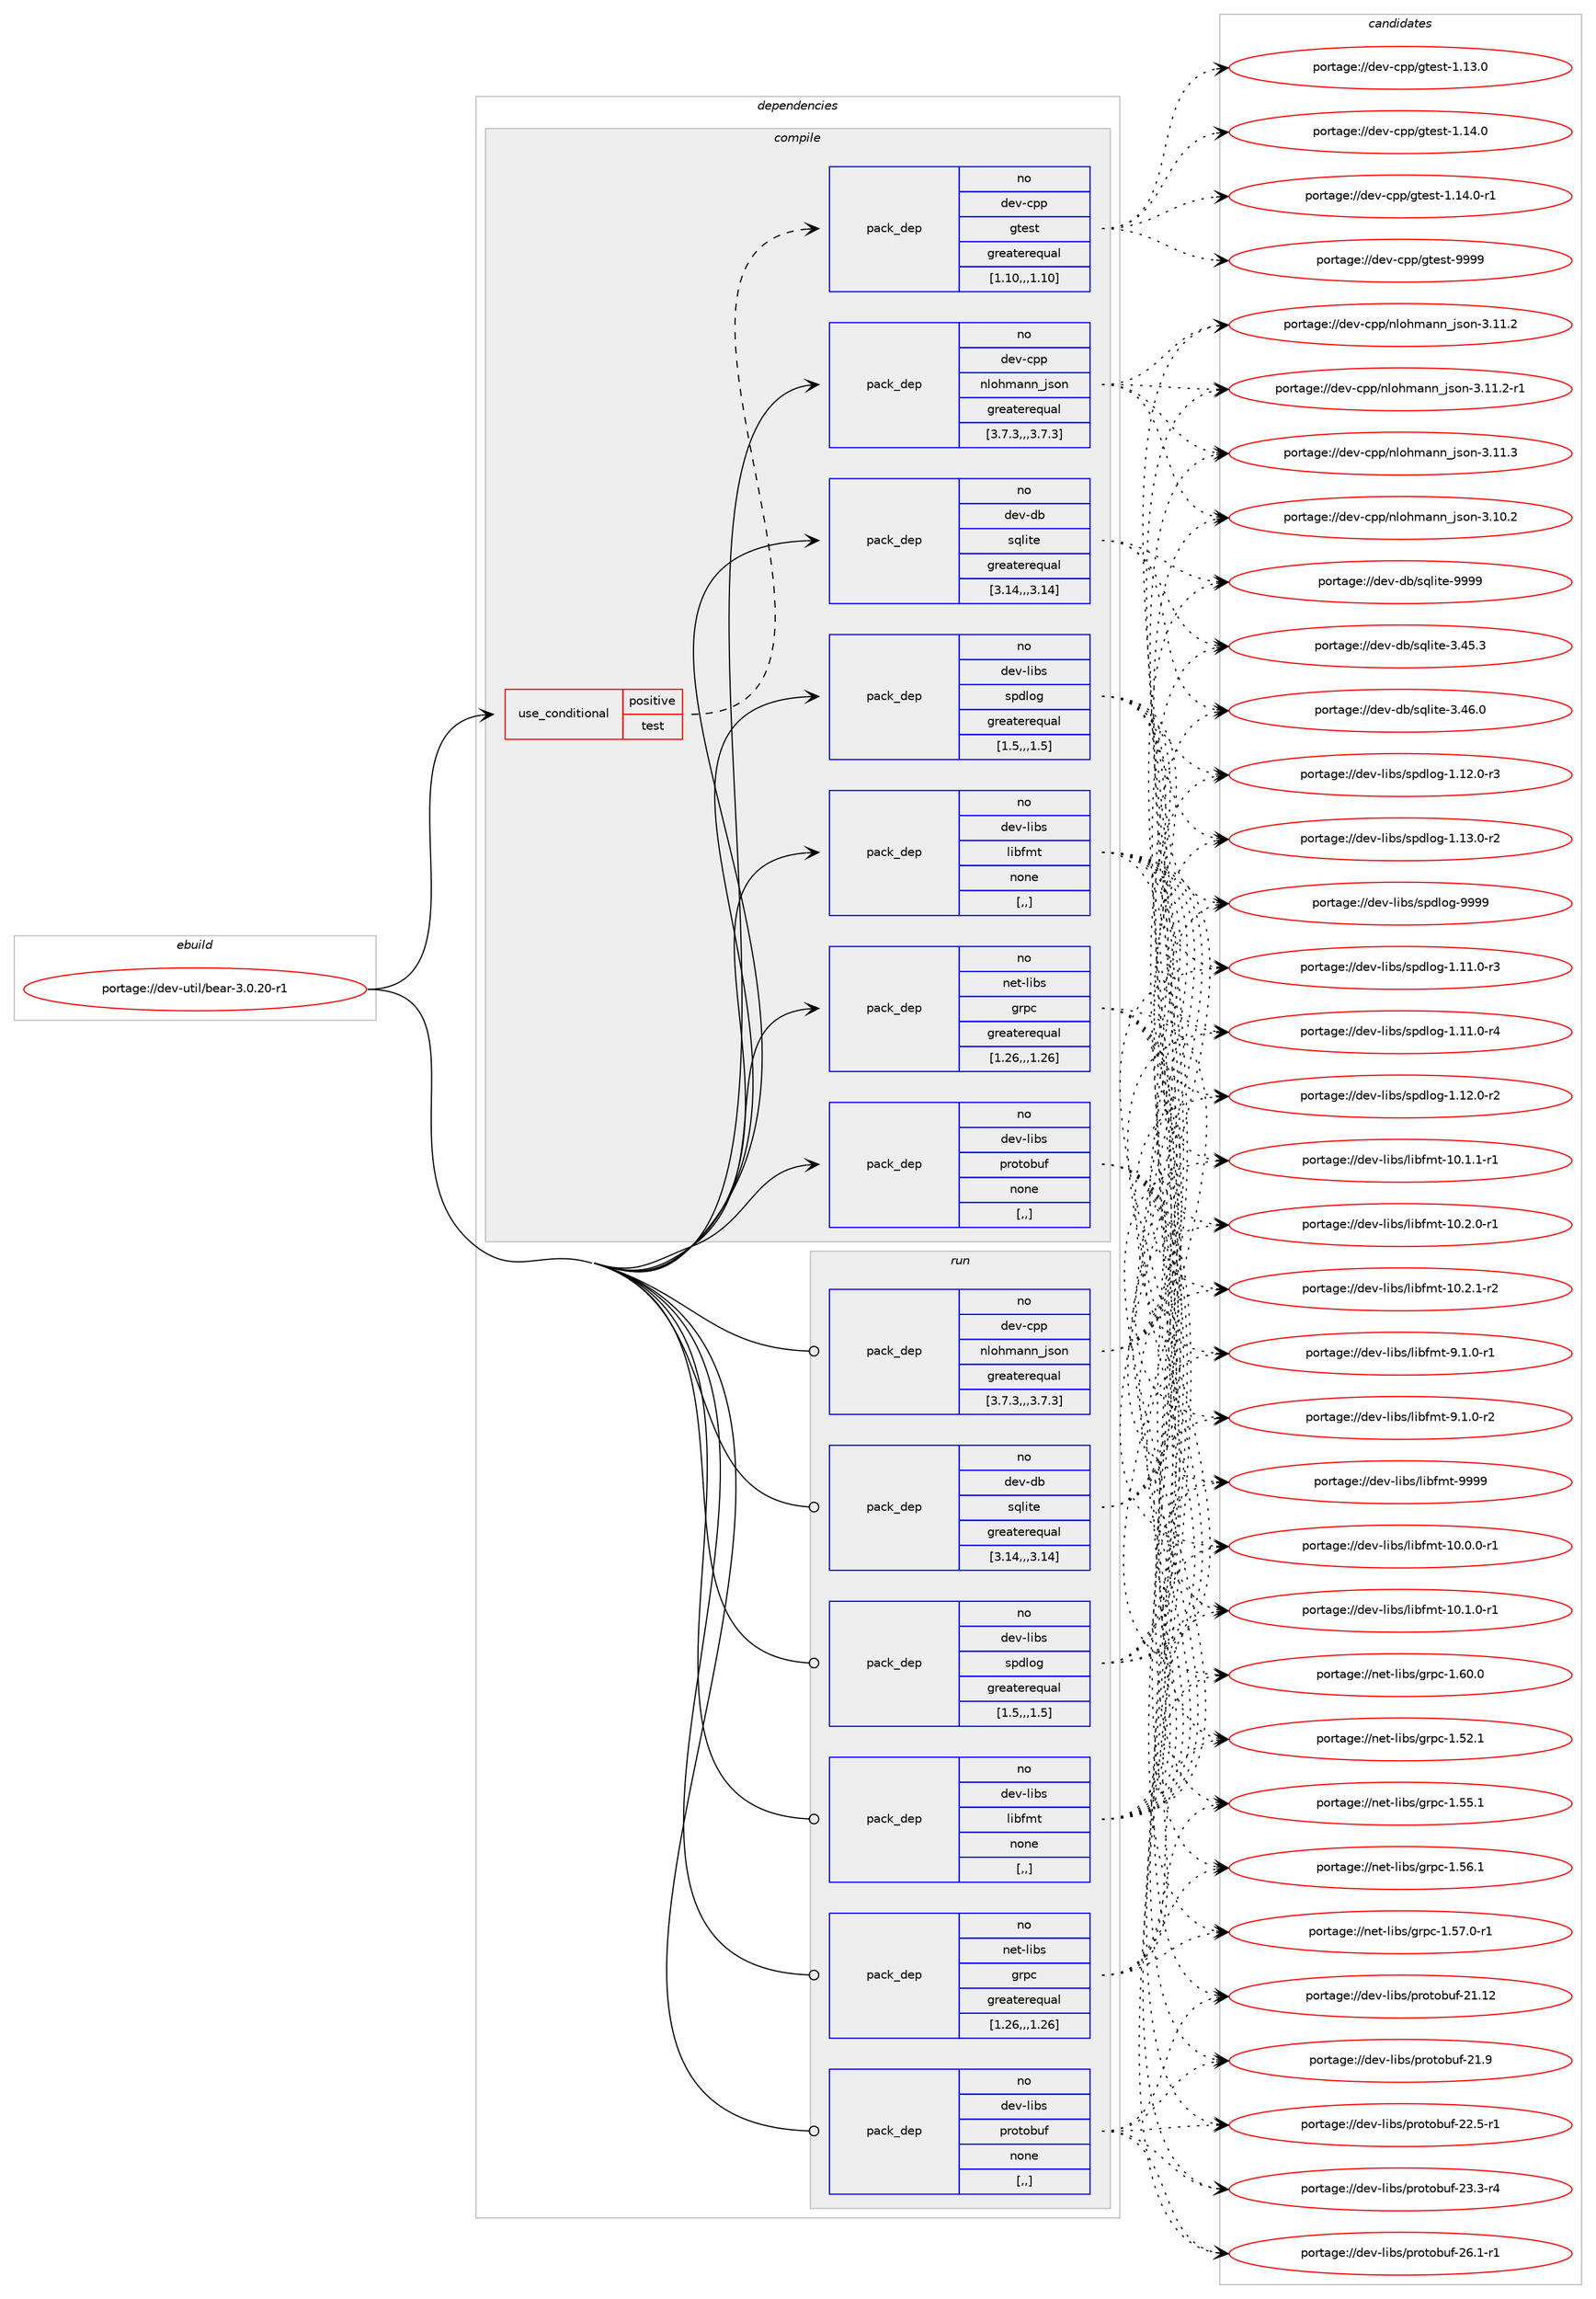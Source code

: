 digraph prolog {

# *************
# Graph options
# *************

newrank=true;
concentrate=true;
compound=true;
graph [rankdir=LR,fontname=Helvetica,fontsize=10,ranksep=1.5];#, ranksep=2.5, nodesep=0.2];
edge  [arrowhead=vee];
node  [fontname=Helvetica,fontsize=10];

# **********
# The ebuild
# **********

subgraph cluster_leftcol {
color=gray;
label=<<i>ebuild</i>>;
id [label="portage://dev-util/bear-3.0.20-r1", color=red, width=4, href="../dev-util/bear-3.0.20-r1.svg"];
}

# ****************
# The dependencies
# ****************

subgraph cluster_midcol {
color=gray;
label=<<i>dependencies</i>>;
subgraph cluster_compile {
fillcolor="#eeeeee";
style=filled;
label=<<i>compile</i>>;
subgraph cond57891 {
dependency206587 [label=<<TABLE BORDER="0" CELLBORDER="1" CELLSPACING="0" CELLPADDING="4"><TR><TD ROWSPAN="3" CELLPADDING="10">use_conditional</TD></TR><TR><TD>positive</TD></TR><TR><TD>test</TD></TR></TABLE>>, shape=none, color=red];
subgraph pack147316 {
dependency206588 [label=<<TABLE BORDER="0" CELLBORDER="1" CELLSPACING="0" CELLPADDING="4" WIDTH="220"><TR><TD ROWSPAN="6" CELLPADDING="30">pack_dep</TD></TR><TR><TD WIDTH="110">no</TD></TR><TR><TD>dev-cpp</TD></TR><TR><TD>gtest</TD></TR><TR><TD>greaterequal</TD></TR><TR><TD>[1.10,,,1.10]</TD></TR></TABLE>>, shape=none, color=blue];
}
dependency206587:e -> dependency206588:w [weight=20,style="dashed",arrowhead="vee"];
}
id:e -> dependency206587:w [weight=20,style="solid",arrowhead="vee"];
subgraph pack147317 {
dependency206589 [label=<<TABLE BORDER="0" CELLBORDER="1" CELLSPACING="0" CELLPADDING="4" WIDTH="220"><TR><TD ROWSPAN="6" CELLPADDING="30">pack_dep</TD></TR><TR><TD WIDTH="110">no</TD></TR><TR><TD>dev-cpp</TD></TR><TR><TD>nlohmann_json</TD></TR><TR><TD>greaterequal</TD></TR><TR><TD>[3.7.3,,,3.7.3]</TD></TR></TABLE>>, shape=none, color=blue];
}
id:e -> dependency206589:w [weight=20,style="solid",arrowhead="vee"];
subgraph pack147318 {
dependency206590 [label=<<TABLE BORDER="0" CELLBORDER="1" CELLSPACING="0" CELLPADDING="4" WIDTH="220"><TR><TD ROWSPAN="6" CELLPADDING="30">pack_dep</TD></TR><TR><TD WIDTH="110">no</TD></TR><TR><TD>dev-db</TD></TR><TR><TD>sqlite</TD></TR><TR><TD>greaterequal</TD></TR><TR><TD>[3.14,,,3.14]</TD></TR></TABLE>>, shape=none, color=blue];
}
id:e -> dependency206590:w [weight=20,style="solid",arrowhead="vee"];
subgraph pack147319 {
dependency206591 [label=<<TABLE BORDER="0" CELLBORDER="1" CELLSPACING="0" CELLPADDING="4" WIDTH="220"><TR><TD ROWSPAN="6" CELLPADDING="30">pack_dep</TD></TR><TR><TD WIDTH="110">no</TD></TR><TR><TD>dev-libs</TD></TR><TR><TD>libfmt</TD></TR><TR><TD>none</TD></TR><TR><TD>[,,]</TD></TR></TABLE>>, shape=none, color=blue];
}
id:e -> dependency206591:w [weight=20,style="solid",arrowhead="vee"];
subgraph pack147320 {
dependency206592 [label=<<TABLE BORDER="0" CELLBORDER="1" CELLSPACING="0" CELLPADDING="4" WIDTH="220"><TR><TD ROWSPAN="6" CELLPADDING="30">pack_dep</TD></TR><TR><TD WIDTH="110">no</TD></TR><TR><TD>dev-libs</TD></TR><TR><TD>protobuf</TD></TR><TR><TD>none</TD></TR><TR><TD>[,,]</TD></TR></TABLE>>, shape=none, color=blue];
}
id:e -> dependency206592:w [weight=20,style="solid",arrowhead="vee"];
subgraph pack147321 {
dependency206593 [label=<<TABLE BORDER="0" CELLBORDER="1" CELLSPACING="0" CELLPADDING="4" WIDTH="220"><TR><TD ROWSPAN="6" CELLPADDING="30">pack_dep</TD></TR><TR><TD WIDTH="110">no</TD></TR><TR><TD>dev-libs</TD></TR><TR><TD>spdlog</TD></TR><TR><TD>greaterequal</TD></TR><TR><TD>[1.5,,,1.5]</TD></TR></TABLE>>, shape=none, color=blue];
}
id:e -> dependency206593:w [weight=20,style="solid",arrowhead="vee"];
subgraph pack147322 {
dependency206594 [label=<<TABLE BORDER="0" CELLBORDER="1" CELLSPACING="0" CELLPADDING="4" WIDTH="220"><TR><TD ROWSPAN="6" CELLPADDING="30">pack_dep</TD></TR><TR><TD WIDTH="110">no</TD></TR><TR><TD>net-libs</TD></TR><TR><TD>grpc</TD></TR><TR><TD>greaterequal</TD></TR><TR><TD>[1.26,,,1.26]</TD></TR></TABLE>>, shape=none, color=blue];
}
id:e -> dependency206594:w [weight=20,style="solid",arrowhead="vee"];
}
subgraph cluster_compileandrun {
fillcolor="#eeeeee";
style=filled;
label=<<i>compile and run</i>>;
}
subgraph cluster_run {
fillcolor="#eeeeee";
style=filled;
label=<<i>run</i>>;
subgraph pack147323 {
dependency206595 [label=<<TABLE BORDER="0" CELLBORDER="1" CELLSPACING="0" CELLPADDING="4" WIDTH="220"><TR><TD ROWSPAN="6" CELLPADDING="30">pack_dep</TD></TR><TR><TD WIDTH="110">no</TD></TR><TR><TD>dev-cpp</TD></TR><TR><TD>nlohmann_json</TD></TR><TR><TD>greaterequal</TD></TR><TR><TD>[3.7.3,,,3.7.3]</TD></TR></TABLE>>, shape=none, color=blue];
}
id:e -> dependency206595:w [weight=20,style="solid",arrowhead="odot"];
subgraph pack147324 {
dependency206596 [label=<<TABLE BORDER="0" CELLBORDER="1" CELLSPACING="0" CELLPADDING="4" WIDTH="220"><TR><TD ROWSPAN="6" CELLPADDING="30">pack_dep</TD></TR><TR><TD WIDTH="110">no</TD></TR><TR><TD>dev-db</TD></TR><TR><TD>sqlite</TD></TR><TR><TD>greaterequal</TD></TR><TR><TD>[3.14,,,3.14]</TD></TR></TABLE>>, shape=none, color=blue];
}
id:e -> dependency206596:w [weight=20,style="solid",arrowhead="odot"];
subgraph pack147325 {
dependency206597 [label=<<TABLE BORDER="0" CELLBORDER="1" CELLSPACING="0" CELLPADDING="4" WIDTH="220"><TR><TD ROWSPAN="6" CELLPADDING="30">pack_dep</TD></TR><TR><TD WIDTH="110">no</TD></TR><TR><TD>dev-libs</TD></TR><TR><TD>libfmt</TD></TR><TR><TD>none</TD></TR><TR><TD>[,,]</TD></TR></TABLE>>, shape=none, color=blue];
}
id:e -> dependency206597:w [weight=20,style="solid",arrowhead="odot"];
subgraph pack147326 {
dependency206598 [label=<<TABLE BORDER="0" CELLBORDER="1" CELLSPACING="0" CELLPADDING="4" WIDTH="220"><TR><TD ROWSPAN="6" CELLPADDING="30">pack_dep</TD></TR><TR><TD WIDTH="110">no</TD></TR><TR><TD>dev-libs</TD></TR><TR><TD>protobuf</TD></TR><TR><TD>none</TD></TR><TR><TD>[,,]</TD></TR></TABLE>>, shape=none, color=blue];
}
id:e -> dependency206598:w [weight=20,style="solid",arrowhead="odot"];
subgraph pack147327 {
dependency206599 [label=<<TABLE BORDER="0" CELLBORDER="1" CELLSPACING="0" CELLPADDING="4" WIDTH="220"><TR><TD ROWSPAN="6" CELLPADDING="30">pack_dep</TD></TR><TR><TD WIDTH="110">no</TD></TR><TR><TD>dev-libs</TD></TR><TR><TD>spdlog</TD></TR><TR><TD>greaterequal</TD></TR><TR><TD>[1.5,,,1.5]</TD></TR></TABLE>>, shape=none, color=blue];
}
id:e -> dependency206599:w [weight=20,style="solid",arrowhead="odot"];
subgraph pack147328 {
dependency206600 [label=<<TABLE BORDER="0" CELLBORDER="1" CELLSPACING="0" CELLPADDING="4" WIDTH="220"><TR><TD ROWSPAN="6" CELLPADDING="30">pack_dep</TD></TR><TR><TD WIDTH="110">no</TD></TR><TR><TD>net-libs</TD></TR><TR><TD>grpc</TD></TR><TR><TD>greaterequal</TD></TR><TR><TD>[1.26,,,1.26]</TD></TR></TABLE>>, shape=none, color=blue];
}
id:e -> dependency206600:w [weight=20,style="solid",arrowhead="odot"];
}
}

# **************
# The candidates
# **************

subgraph cluster_choices {
rank=same;
color=gray;
label=<<i>candidates</i>>;

subgraph choice147316 {
color=black;
nodesep=1;
choice10010111845991121124710311610111511645494649514648 [label="portage://dev-cpp/gtest-1.13.0", color=red, width=4,href="../dev-cpp/gtest-1.13.0.svg"];
choice10010111845991121124710311610111511645494649524648 [label="portage://dev-cpp/gtest-1.14.0", color=red, width=4,href="../dev-cpp/gtest-1.14.0.svg"];
choice100101118459911211247103116101115116454946495246484511449 [label="portage://dev-cpp/gtest-1.14.0-r1", color=red, width=4,href="../dev-cpp/gtest-1.14.0-r1.svg"];
choice1001011184599112112471031161011151164557575757 [label="portage://dev-cpp/gtest-9999", color=red, width=4,href="../dev-cpp/gtest-9999.svg"];
dependency206588:e -> choice10010111845991121124710311610111511645494649514648:w [style=dotted,weight="100"];
dependency206588:e -> choice10010111845991121124710311610111511645494649524648:w [style=dotted,weight="100"];
dependency206588:e -> choice100101118459911211247103116101115116454946495246484511449:w [style=dotted,weight="100"];
dependency206588:e -> choice1001011184599112112471031161011151164557575757:w [style=dotted,weight="100"];
}
subgraph choice147317 {
color=black;
nodesep=1;
choice100101118459911211247110108111104109971101109510611511111045514649484650 [label="portage://dev-cpp/nlohmann_json-3.10.2", color=red, width=4,href="../dev-cpp/nlohmann_json-3.10.2.svg"];
choice100101118459911211247110108111104109971101109510611511111045514649494650 [label="portage://dev-cpp/nlohmann_json-3.11.2", color=red, width=4,href="../dev-cpp/nlohmann_json-3.11.2.svg"];
choice1001011184599112112471101081111041099711011095106115111110455146494946504511449 [label="portage://dev-cpp/nlohmann_json-3.11.2-r1", color=red, width=4,href="../dev-cpp/nlohmann_json-3.11.2-r1.svg"];
choice100101118459911211247110108111104109971101109510611511111045514649494651 [label="portage://dev-cpp/nlohmann_json-3.11.3", color=red, width=4,href="../dev-cpp/nlohmann_json-3.11.3.svg"];
dependency206589:e -> choice100101118459911211247110108111104109971101109510611511111045514649484650:w [style=dotted,weight="100"];
dependency206589:e -> choice100101118459911211247110108111104109971101109510611511111045514649494650:w [style=dotted,weight="100"];
dependency206589:e -> choice1001011184599112112471101081111041099711011095106115111110455146494946504511449:w [style=dotted,weight="100"];
dependency206589:e -> choice100101118459911211247110108111104109971101109510611511111045514649494651:w [style=dotted,weight="100"];
}
subgraph choice147318 {
color=black;
nodesep=1;
choice10010111845100984711511310810511610145514652534651 [label="portage://dev-db/sqlite-3.45.3", color=red, width=4,href="../dev-db/sqlite-3.45.3.svg"];
choice10010111845100984711511310810511610145514652544648 [label="portage://dev-db/sqlite-3.46.0", color=red, width=4,href="../dev-db/sqlite-3.46.0.svg"];
choice1001011184510098471151131081051161014557575757 [label="portage://dev-db/sqlite-9999", color=red, width=4,href="../dev-db/sqlite-9999.svg"];
dependency206590:e -> choice10010111845100984711511310810511610145514652534651:w [style=dotted,weight="100"];
dependency206590:e -> choice10010111845100984711511310810511610145514652544648:w [style=dotted,weight="100"];
dependency206590:e -> choice1001011184510098471151131081051161014557575757:w [style=dotted,weight="100"];
}
subgraph choice147319 {
color=black;
nodesep=1;
choice10010111845108105981154710810598102109116454948464846484511449 [label="portage://dev-libs/libfmt-10.0.0-r1", color=red, width=4,href="../dev-libs/libfmt-10.0.0-r1.svg"];
choice10010111845108105981154710810598102109116454948464946484511449 [label="portage://dev-libs/libfmt-10.1.0-r1", color=red, width=4,href="../dev-libs/libfmt-10.1.0-r1.svg"];
choice10010111845108105981154710810598102109116454948464946494511449 [label="portage://dev-libs/libfmt-10.1.1-r1", color=red, width=4,href="../dev-libs/libfmt-10.1.1-r1.svg"];
choice10010111845108105981154710810598102109116454948465046484511449 [label="portage://dev-libs/libfmt-10.2.0-r1", color=red, width=4,href="../dev-libs/libfmt-10.2.0-r1.svg"];
choice10010111845108105981154710810598102109116454948465046494511450 [label="portage://dev-libs/libfmt-10.2.1-r2", color=red, width=4,href="../dev-libs/libfmt-10.2.1-r2.svg"];
choice100101118451081059811547108105981021091164557464946484511449 [label="portage://dev-libs/libfmt-9.1.0-r1", color=red, width=4,href="../dev-libs/libfmt-9.1.0-r1.svg"];
choice100101118451081059811547108105981021091164557464946484511450 [label="portage://dev-libs/libfmt-9.1.0-r2", color=red, width=4,href="../dev-libs/libfmt-9.1.0-r2.svg"];
choice100101118451081059811547108105981021091164557575757 [label="portage://dev-libs/libfmt-9999", color=red, width=4,href="../dev-libs/libfmt-9999.svg"];
dependency206591:e -> choice10010111845108105981154710810598102109116454948464846484511449:w [style=dotted,weight="100"];
dependency206591:e -> choice10010111845108105981154710810598102109116454948464946484511449:w [style=dotted,weight="100"];
dependency206591:e -> choice10010111845108105981154710810598102109116454948464946494511449:w [style=dotted,weight="100"];
dependency206591:e -> choice10010111845108105981154710810598102109116454948465046484511449:w [style=dotted,weight="100"];
dependency206591:e -> choice10010111845108105981154710810598102109116454948465046494511450:w [style=dotted,weight="100"];
dependency206591:e -> choice100101118451081059811547108105981021091164557464946484511449:w [style=dotted,weight="100"];
dependency206591:e -> choice100101118451081059811547108105981021091164557464946484511450:w [style=dotted,weight="100"];
dependency206591:e -> choice100101118451081059811547108105981021091164557575757:w [style=dotted,weight="100"];
}
subgraph choice147320 {
color=black;
nodesep=1;
choice10010111845108105981154711211411111611198117102455049464950 [label="portage://dev-libs/protobuf-21.12", color=red, width=4,href="../dev-libs/protobuf-21.12.svg"];
choice100101118451081059811547112114111116111981171024550494657 [label="portage://dev-libs/protobuf-21.9", color=red, width=4,href="../dev-libs/protobuf-21.9.svg"];
choice1001011184510810598115471121141111161119811710245505046534511449 [label="portage://dev-libs/protobuf-22.5-r1", color=red, width=4,href="../dev-libs/protobuf-22.5-r1.svg"];
choice1001011184510810598115471121141111161119811710245505146514511452 [label="portage://dev-libs/protobuf-23.3-r4", color=red, width=4,href="../dev-libs/protobuf-23.3-r4.svg"];
choice1001011184510810598115471121141111161119811710245505446494511449 [label="portage://dev-libs/protobuf-26.1-r1", color=red, width=4,href="../dev-libs/protobuf-26.1-r1.svg"];
dependency206592:e -> choice10010111845108105981154711211411111611198117102455049464950:w [style=dotted,weight="100"];
dependency206592:e -> choice100101118451081059811547112114111116111981171024550494657:w [style=dotted,weight="100"];
dependency206592:e -> choice1001011184510810598115471121141111161119811710245505046534511449:w [style=dotted,weight="100"];
dependency206592:e -> choice1001011184510810598115471121141111161119811710245505146514511452:w [style=dotted,weight="100"];
dependency206592:e -> choice1001011184510810598115471121141111161119811710245505446494511449:w [style=dotted,weight="100"];
}
subgraph choice147321 {
color=black;
nodesep=1;
choice100101118451081059811547115112100108111103454946494946484511451 [label="portage://dev-libs/spdlog-1.11.0-r3", color=red, width=4,href="../dev-libs/spdlog-1.11.0-r3.svg"];
choice100101118451081059811547115112100108111103454946494946484511452 [label="portage://dev-libs/spdlog-1.11.0-r4", color=red, width=4,href="../dev-libs/spdlog-1.11.0-r4.svg"];
choice100101118451081059811547115112100108111103454946495046484511450 [label="portage://dev-libs/spdlog-1.12.0-r2", color=red, width=4,href="../dev-libs/spdlog-1.12.0-r2.svg"];
choice100101118451081059811547115112100108111103454946495046484511451 [label="portage://dev-libs/spdlog-1.12.0-r3", color=red, width=4,href="../dev-libs/spdlog-1.12.0-r3.svg"];
choice100101118451081059811547115112100108111103454946495146484511450 [label="portage://dev-libs/spdlog-1.13.0-r2", color=red, width=4,href="../dev-libs/spdlog-1.13.0-r2.svg"];
choice1001011184510810598115471151121001081111034557575757 [label="portage://dev-libs/spdlog-9999", color=red, width=4,href="../dev-libs/spdlog-9999.svg"];
dependency206593:e -> choice100101118451081059811547115112100108111103454946494946484511451:w [style=dotted,weight="100"];
dependency206593:e -> choice100101118451081059811547115112100108111103454946494946484511452:w [style=dotted,weight="100"];
dependency206593:e -> choice100101118451081059811547115112100108111103454946495046484511450:w [style=dotted,weight="100"];
dependency206593:e -> choice100101118451081059811547115112100108111103454946495046484511451:w [style=dotted,weight="100"];
dependency206593:e -> choice100101118451081059811547115112100108111103454946495146484511450:w [style=dotted,weight="100"];
dependency206593:e -> choice1001011184510810598115471151121001081111034557575757:w [style=dotted,weight="100"];
}
subgraph choice147322 {
color=black;
nodesep=1;
choice1101011164510810598115471031141129945494653504649 [label="portage://net-libs/grpc-1.52.1", color=red, width=4,href="../net-libs/grpc-1.52.1.svg"];
choice1101011164510810598115471031141129945494653534649 [label="portage://net-libs/grpc-1.55.1", color=red, width=4,href="../net-libs/grpc-1.55.1.svg"];
choice1101011164510810598115471031141129945494653544649 [label="portage://net-libs/grpc-1.56.1", color=red, width=4,href="../net-libs/grpc-1.56.1.svg"];
choice11010111645108105981154710311411299454946535546484511449 [label="portage://net-libs/grpc-1.57.0-r1", color=red, width=4,href="../net-libs/grpc-1.57.0-r1.svg"];
choice1101011164510810598115471031141129945494654484648 [label="portage://net-libs/grpc-1.60.0", color=red, width=4,href="../net-libs/grpc-1.60.0.svg"];
dependency206594:e -> choice1101011164510810598115471031141129945494653504649:w [style=dotted,weight="100"];
dependency206594:e -> choice1101011164510810598115471031141129945494653534649:w [style=dotted,weight="100"];
dependency206594:e -> choice1101011164510810598115471031141129945494653544649:w [style=dotted,weight="100"];
dependency206594:e -> choice11010111645108105981154710311411299454946535546484511449:w [style=dotted,weight="100"];
dependency206594:e -> choice1101011164510810598115471031141129945494654484648:w [style=dotted,weight="100"];
}
subgraph choice147323 {
color=black;
nodesep=1;
choice100101118459911211247110108111104109971101109510611511111045514649484650 [label="portage://dev-cpp/nlohmann_json-3.10.2", color=red, width=4,href="../dev-cpp/nlohmann_json-3.10.2.svg"];
choice100101118459911211247110108111104109971101109510611511111045514649494650 [label="portage://dev-cpp/nlohmann_json-3.11.2", color=red, width=4,href="../dev-cpp/nlohmann_json-3.11.2.svg"];
choice1001011184599112112471101081111041099711011095106115111110455146494946504511449 [label="portage://dev-cpp/nlohmann_json-3.11.2-r1", color=red, width=4,href="../dev-cpp/nlohmann_json-3.11.2-r1.svg"];
choice100101118459911211247110108111104109971101109510611511111045514649494651 [label="portage://dev-cpp/nlohmann_json-3.11.3", color=red, width=4,href="../dev-cpp/nlohmann_json-3.11.3.svg"];
dependency206595:e -> choice100101118459911211247110108111104109971101109510611511111045514649484650:w [style=dotted,weight="100"];
dependency206595:e -> choice100101118459911211247110108111104109971101109510611511111045514649494650:w [style=dotted,weight="100"];
dependency206595:e -> choice1001011184599112112471101081111041099711011095106115111110455146494946504511449:w [style=dotted,weight="100"];
dependency206595:e -> choice100101118459911211247110108111104109971101109510611511111045514649494651:w [style=dotted,weight="100"];
}
subgraph choice147324 {
color=black;
nodesep=1;
choice10010111845100984711511310810511610145514652534651 [label="portage://dev-db/sqlite-3.45.3", color=red, width=4,href="../dev-db/sqlite-3.45.3.svg"];
choice10010111845100984711511310810511610145514652544648 [label="portage://dev-db/sqlite-3.46.0", color=red, width=4,href="../dev-db/sqlite-3.46.0.svg"];
choice1001011184510098471151131081051161014557575757 [label="portage://dev-db/sqlite-9999", color=red, width=4,href="../dev-db/sqlite-9999.svg"];
dependency206596:e -> choice10010111845100984711511310810511610145514652534651:w [style=dotted,weight="100"];
dependency206596:e -> choice10010111845100984711511310810511610145514652544648:w [style=dotted,weight="100"];
dependency206596:e -> choice1001011184510098471151131081051161014557575757:w [style=dotted,weight="100"];
}
subgraph choice147325 {
color=black;
nodesep=1;
choice10010111845108105981154710810598102109116454948464846484511449 [label="portage://dev-libs/libfmt-10.0.0-r1", color=red, width=4,href="../dev-libs/libfmt-10.0.0-r1.svg"];
choice10010111845108105981154710810598102109116454948464946484511449 [label="portage://dev-libs/libfmt-10.1.0-r1", color=red, width=4,href="../dev-libs/libfmt-10.1.0-r1.svg"];
choice10010111845108105981154710810598102109116454948464946494511449 [label="portage://dev-libs/libfmt-10.1.1-r1", color=red, width=4,href="../dev-libs/libfmt-10.1.1-r1.svg"];
choice10010111845108105981154710810598102109116454948465046484511449 [label="portage://dev-libs/libfmt-10.2.0-r1", color=red, width=4,href="../dev-libs/libfmt-10.2.0-r1.svg"];
choice10010111845108105981154710810598102109116454948465046494511450 [label="portage://dev-libs/libfmt-10.2.1-r2", color=red, width=4,href="../dev-libs/libfmt-10.2.1-r2.svg"];
choice100101118451081059811547108105981021091164557464946484511449 [label="portage://dev-libs/libfmt-9.1.0-r1", color=red, width=4,href="../dev-libs/libfmt-9.1.0-r1.svg"];
choice100101118451081059811547108105981021091164557464946484511450 [label="portage://dev-libs/libfmt-9.1.0-r2", color=red, width=4,href="../dev-libs/libfmt-9.1.0-r2.svg"];
choice100101118451081059811547108105981021091164557575757 [label="portage://dev-libs/libfmt-9999", color=red, width=4,href="../dev-libs/libfmt-9999.svg"];
dependency206597:e -> choice10010111845108105981154710810598102109116454948464846484511449:w [style=dotted,weight="100"];
dependency206597:e -> choice10010111845108105981154710810598102109116454948464946484511449:w [style=dotted,weight="100"];
dependency206597:e -> choice10010111845108105981154710810598102109116454948464946494511449:w [style=dotted,weight="100"];
dependency206597:e -> choice10010111845108105981154710810598102109116454948465046484511449:w [style=dotted,weight="100"];
dependency206597:e -> choice10010111845108105981154710810598102109116454948465046494511450:w [style=dotted,weight="100"];
dependency206597:e -> choice100101118451081059811547108105981021091164557464946484511449:w [style=dotted,weight="100"];
dependency206597:e -> choice100101118451081059811547108105981021091164557464946484511450:w [style=dotted,weight="100"];
dependency206597:e -> choice100101118451081059811547108105981021091164557575757:w [style=dotted,weight="100"];
}
subgraph choice147326 {
color=black;
nodesep=1;
choice10010111845108105981154711211411111611198117102455049464950 [label="portage://dev-libs/protobuf-21.12", color=red, width=4,href="../dev-libs/protobuf-21.12.svg"];
choice100101118451081059811547112114111116111981171024550494657 [label="portage://dev-libs/protobuf-21.9", color=red, width=4,href="../dev-libs/protobuf-21.9.svg"];
choice1001011184510810598115471121141111161119811710245505046534511449 [label="portage://dev-libs/protobuf-22.5-r1", color=red, width=4,href="../dev-libs/protobuf-22.5-r1.svg"];
choice1001011184510810598115471121141111161119811710245505146514511452 [label="portage://dev-libs/protobuf-23.3-r4", color=red, width=4,href="../dev-libs/protobuf-23.3-r4.svg"];
choice1001011184510810598115471121141111161119811710245505446494511449 [label="portage://dev-libs/protobuf-26.1-r1", color=red, width=4,href="../dev-libs/protobuf-26.1-r1.svg"];
dependency206598:e -> choice10010111845108105981154711211411111611198117102455049464950:w [style=dotted,weight="100"];
dependency206598:e -> choice100101118451081059811547112114111116111981171024550494657:w [style=dotted,weight="100"];
dependency206598:e -> choice1001011184510810598115471121141111161119811710245505046534511449:w [style=dotted,weight="100"];
dependency206598:e -> choice1001011184510810598115471121141111161119811710245505146514511452:w [style=dotted,weight="100"];
dependency206598:e -> choice1001011184510810598115471121141111161119811710245505446494511449:w [style=dotted,weight="100"];
}
subgraph choice147327 {
color=black;
nodesep=1;
choice100101118451081059811547115112100108111103454946494946484511451 [label="portage://dev-libs/spdlog-1.11.0-r3", color=red, width=4,href="../dev-libs/spdlog-1.11.0-r3.svg"];
choice100101118451081059811547115112100108111103454946494946484511452 [label="portage://dev-libs/spdlog-1.11.0-r4", color=red, width=4,href="../dev-libs/spdlog-1.11.0-r4.svg"];
choice100101118451081059811547115112100108111103454946495046484511450 [label="portage://dev-libs/spdlog-1.12.0-r2", color=red, width=4,href="../dev-libs/spdlog-1.12.0-r2.svg"];
choice100101118451081059811547115112100108111103454946495046484511451 [label="portage://dev-libs/spdlog-1.12.0-r3", color=red, width=4,href="../dev-libs/spdlog-1.12.0-r3.svg"];
choice100101118451081059811547115112100108111103454946495146484511450 [label="portage://dev-libs/spdlog-1.13.0-r2", color=red, width=4,href="../dev-libs/spdlog-1.13.0-r2.svg"];
choice1001011184510810598115471151121001081111034557575757 [label="portage://dev-libs/spdlog-9999", color=red, width=4,href="../dev-libs/spdlog-9999.svg"];
dependency206599:e -> choice100101118451081059811547115112100108111103454946494946484511451:w [style=dotted,weight="100"];
dependency206599:e -> choice100101118451081059811547115112100108111103454946494946484511452:w [style=dotted,weight="100"];
dependency206599:e -> choice100101118451081059811547115112100108111103454946495046484511450:w [style=dotted,weight="100"];
dependency206599:e -> choice100101118451081059811547115112100108111103454946495046484511451:w [style=dotted,weight="100"];
dependency206599:e -> choice100101118451081059811547115112100108111103454946495146484511450:w [style=dotted,weight="100"];
dependency206599:e -> choice1001011184510810598115471151121001081111034557575757:w [style=dotted,weight="100"];
}
subgraph choice147328 {
color=black;
nodesep=1;
choice1101011164510810598115471031141129945494653504649 [label="portage://net-libs/grpc-1.52.1", color=red, width=4,href="../net-libs/grpc-1.52.1.svg"];
choice1101011164510810598115471031141129945494653534649 [label="portage://net-libs/grpc-1.55.1", color=red, width=4,href="../net-libs/grpc-1.55.1.svg"];
choice1101011164510810598115471031141129945494653544649 [label="portage://net-libs/grpc-1.56.1", color=red, width=4,href="../net-libs/grpc-1.56.1.svg"];
choice11010111645108105981154710311411299454946535546484511449 [label="portage://net-libs/grpc-1.57.0-r1", color=red, width=4,href="../net-libs/grpc-1.57.0-r1.svg"];
choice1101011164510810598115471031141129945494654484648 [label="portage://net-libs/grpc-1.60.0", color=red, width=4,href="../net-libs/grpc-1.60.0.svg"];
dependency206600:e -> choice1101011164510810598115471031141129945494653504649:w [style=dotted,weight="100"];
dependency206600:e -> choice1101011164510810598115471031141129945494653534649:w [style=dotted,weight="100"];
dependency206600:e -> choice1101011164510810598115471031141129945494653544649:w [style=dotted,weight="100"];
dependency206600:e -> choice11010111645108105981154710311411299454946535546484511449:w [style=dotted,weight="100"];
dependency206600:e -> choice1101011164510810598115471031141129945494654484648:w [style=dotted,weight="100"];
}
}

}
